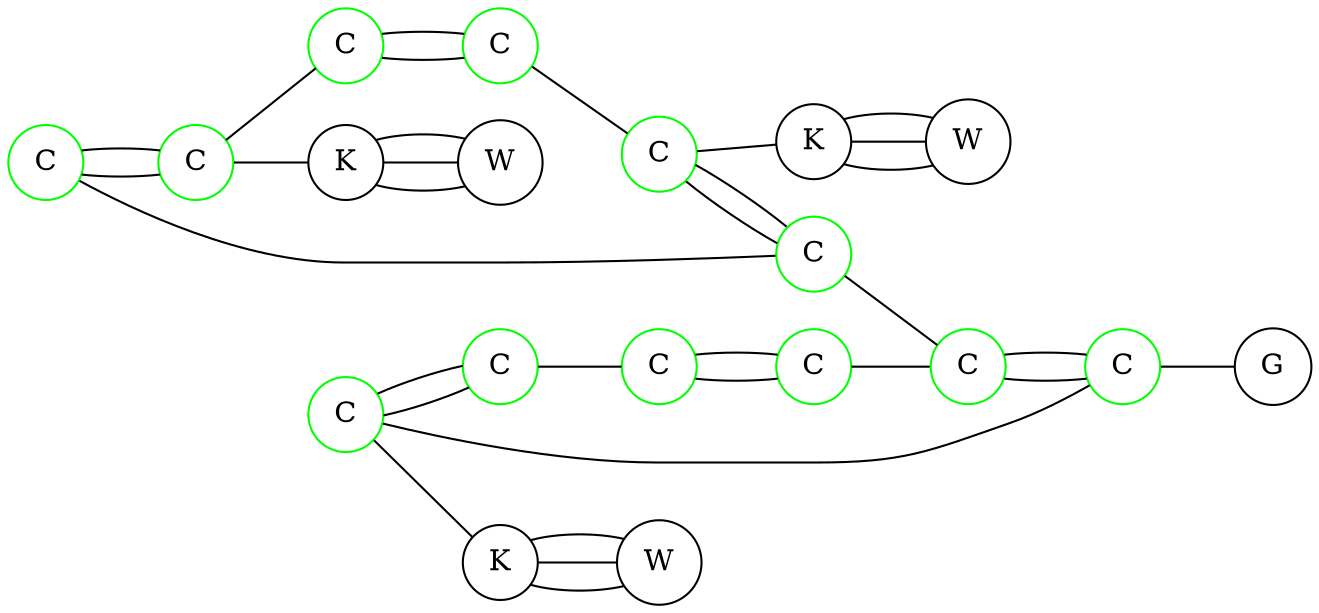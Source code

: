 digraph WLNdigraph {
  rankdir = LR;
  1[shape=circle,label="C",color=green];
  1 -> 2 [arrowhead=none]
  1 -> 2 [arrowhead=none]
  1 -> 6 [arrowhead=none]
  2[shape=circle,label="C",color=green];
  2 -> 3 [arrowhead=none]
  2 -> 7 [arrowhead=none]
  3[shape=circle,label="C",color=green];
  3 -> 4 [arrowhead=none]
  3 -> 4 [arrowhead=none]
  4[shape=circle,label="C",color=green];
  4 -> 5 [arrowhead=none]
  5[shape=circle,label="C",color=green];
  5 -> 6 [arrowhead=none]
  5 -> 6 [arrowhead=none]
  5 -> 9 [arrowhead=none]
  6[shape=circle,label="C",color=green];
  6 -> 15 [arrowhead=none]
  7[shape=circle,label="K"];
  7 -> 8 [arrowhead=none]
  7 -> 8 [arrowhead=none]
  7 -> 8 [arrowhead=none]
  8[shape=circle,label="W"];
  9[shape=circle,label="K"];
  9 -> 10 [arrowhead=none]
  9 -> 10 [arrowhead=none]
  9 -> 10 [arrowhead=none]
  10[shape=circle,label="W"];
  11[shape=circle,label="C",color=green];
  11 -> 12 [arrowhead=none]
  11 -> 12 [arrowhead=none]
  11 -> 16 [arrowhead=none]
  11 -> 17 [arrowhead=none]
  12[shape=circle,label="C",color=green];
  12 -> 13 [arrowhead=none]
  13[shape=circle,label="C",color=green];
  13 -> 14 [arrowhead=none]
  13 -> 14 [arrowhead=none]
  14[shape=circle,label="C",color=green];
  14 -> 15 [arrowhead=none]
  15[shape=circle,label="C",color=green];
  15 -> 16 [arrowhead=none]
  15 -> 16 [arrowhead=none]
  16[shape=circle,label="C",color=green];
  16 -> 19 [arrowhead=none]
  17[shape=circle,label="K"];
  17 -> 18 [arrowhead=none]
  17 -> 18 [arrowhead=none]
  17 -> 18 [arrowhead=none]
  18[shape=circle,label="W"];
  19[shape=circle,label="G"];
}
